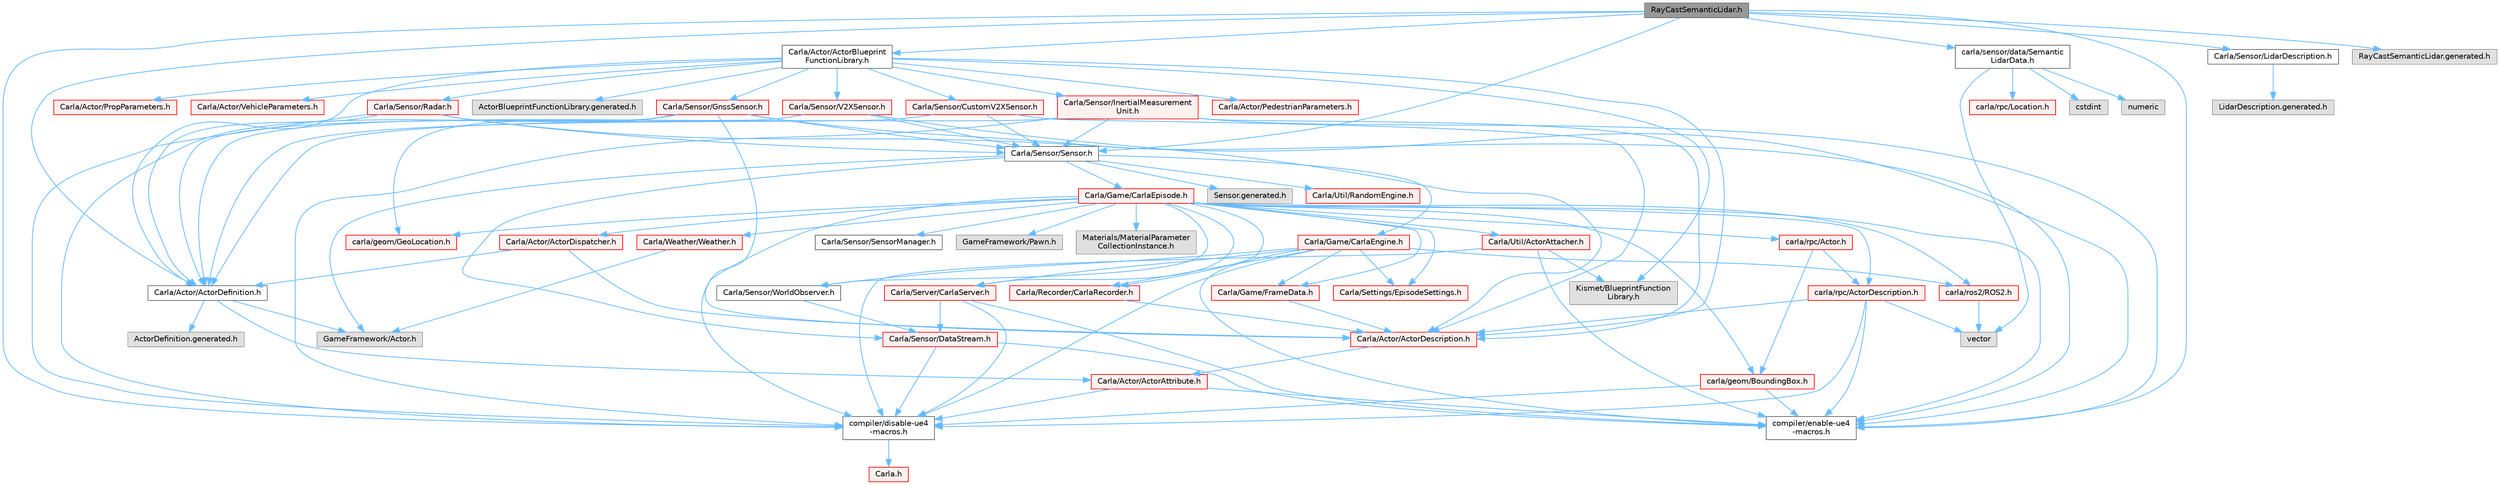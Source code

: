 digraph "RayCastSemanticLidar.h"
{
 // INTERACTIVE_SVG=YES
 // LATEX_PDF_SIZE
  bgcolor="transparent";
  edge [fontname=Helvetica,fontsize=10,labelfontname=Helvetica,labelfontsize=10];
  node [fontname=Helvetica,fontsize=10,shape=box,height=0.2,width=0.4];
  Node1 [id="Node000001",label="RayCastSemanticLidar.h",height=0.2,width=0.4,color="gray40", fillcolor="grey60", style="filled", fontcolor="black",tooltip=" "];
  Node1 -> Node2 [id="edge1_Node000001_Node000002",color="steelblue1",style="solid",tooltip=" "];
  Node2 [id="Node000002",label="Carla/Sensor/Sensor.h",height=0.2,width=0.4,color="grey40", fillcolor="white", style="filled",URL="$d7/d7d/Unreal_2CarlaUE4_2Plugins_2Carla_2Source_2Carla_2Sensor_2Sensor_8h.html",tooltip=" "];
  Node2 -> Node3 [id="edge2_Node000002_Node000003",color="steelblue1",style="solid",tooltip=" "];
  Node3 [id="Node000003",label="Carla/Game/CarlaEpisode.h",height=0.2,width=0.4,color="red", fillcolor="#FFF0F0", style="filled",URL="$de/db8/CarlaEpisode_8h.html",tooltip=" "];
  Node3 -> Node4 [id="edge3_Node000003_Node000004",color="steelblue1",style="solid",tooltip=" "];
  Node4 [id="Node000004",label="Carla/Actor/ActorDispatcher.h",height=0.2,width=0.4,color="red", fillcolor="#FFF0F0", style="filled",URL="$dc/ddc/ActorDispatcher_8h.html",tooltip=" "];
  Node4 -> Node5 [id="edge4_Node000004_Node000005",color="steelblue1",style="solid",tooltip=" "];
  Node5 [id="Node000005",label="Carla/Actor/ActorDefinition.h",height=0.2,width=0.4,color="grey40", fillcolor="white", style="filled",URL="$d0/d65/Unreal_2CarlaUE4_2Plugins_2Carla_2Source_2Carla_2Actor_2ActorDefinition_8h.html",tooltip=" "];
  Node5 -> Node6 [id="edge5_Node000005_Node000006",color="steelblue1",style="solid",tooltip=" "];
  Node6 [id="Node000006",label="Carla/Actor/ActorAttribute.h",height=0.2,width=0.4,color="red", fillcolor="#FFF0F0", style="filled",URL="$d6/d1a/Unreal_2CarlaUE4_2Plugins_2Carla_2Source_2Carla_2Actor_2ActorAttribute_8h.html",tooltip=" "];
  Node6 -> Node7 [id="edge6_Node000006_Node000007",color="steelblue1",style="solid",tooltip=" "];
  Node7 [id="Node000007",label="compiler/disable-ue4\l-macros.h",height=0.2,width=0.4,color="grey40", fillcolor="white", style="filled",URL="$d2/d02/disable-ue4-macros_8h.html",tooltip=" "];
  Node7 -> Node8 [id="edge7_Node000007_Node000008",color="steelblue1",style="solid",tooltip=" "];
  Node8 [id="Node000008",label="Carla.h",height=0.2,width=0.4,color="red", fillcolor="#FFF0F0", style="filled",URL="$d7/d7d/Carla_8h.html",tooltip=" "];
  Node6 -> Node14 [id="edge8_Node000006_Node000014",color="steelblue1",style="solid",tooltip=" "];
  Node14 [id="Node000014",label="compiler/enable-ue4\l-macros.h",height=0.2,width=0.4,color="grey40", fillcolor="white", style="filled",URL="$d9/da2/enable-ue4-macros_8h.html",tooltip=" "];
  Node5 -> Node16 [id="edge9_Node000005_Node000016",color="steelblue1",style="solid",tooltip=" "];
  Node16 [id="Node000016",label="GameFramework/Actor.h",height=0.2,width=0.4,color="grey60", fillcolor="#E0E0E0", style="filled",tooltip=" "];
  Node5 -> Node17 [id="edge10_Node000005_Node000017",color="steelblue1",style="solid",tooltip=" "];
  Node17 [id="Node000017",label="ActorDefinition.generated.h",height=0.2,width=0.4,color="grey60", fillcolor="#E0E0E0", style="filled",tooltip=" "];
  Node4 -> Node18 [id="edge11_Node000004_Node000018",color="steelblue1",style="solid",tooltip=" "];
  Node18 [id="Node000018",label="Carla/Actor/ActorDescription.h",height=0.2,width=0.4,color="red", fillcolor="#FFF0F0", style="filled",URL="$d4/de6/Unreal_2CarlaUE4_2Plugins_2Carla_2Source_2Carla_2Actor_2ActorDescription_8h.html",tooltip=" "];
  Node18 -> Node6 [id="edge12_Node000018_Node000006",color="steelblue1",style="solid",tooltip=" "];
  Node3 -> Node209 [id="edge13_Node000003_Node000209",color="steelblue1",style="solid",tooltip=" "];
  Node209 [id="Node000209",label="Carla/Recorder/CarlaRecorder.h",height=0.2,width=0.4,color="red", fillcolor="#FFF0F0", style="filled",URL="$d9/d6a/CarlaRecorder_8h.html",tooltip=" "];
  Node209 -> Node18 [id="edge14_Node000209_Node000018",color="steelblue1",style="solid",tooltip=" "];
  Node3 -> Node240 [id="edge15_Node000003_Node000240",color="steelblue1",style="solid",tooltip=" "];
  Node240 [id="Node000240",label="Carla/Sensor/WorldObserver.h",height=0.2,width=0.4,color="grey40", fillcolor="white", style="filled",URL="$d8/deb/WorldObserver_8h.html",tooltip=" "];
  Node240 -> Node81 [id="edge16_Node000240_Node000081",color="steelblue1",style="solid",tooltip=" "];
  Node81 [id="Node000081",label="Carla/Sensor/DataStream.h",height=0.2,width=0.4,color="red", fillcolor="#FFF0F0", style="filled",URL="$da/dd9/DataStream_8h.html",tooltip=" "];
  Node81 -> Node7 [id="edge17_Node000081_Node000007",color="steelblue1",style="solid",tooltip=" "];
  Node81 -> Node14 [id="edge18_Node000081_Node000014",color="steelblue1",style="solid",tooltip=" "];
  Node3 -> Node241 [id="edge19_Node000003_Node000241",color="steelblue1",style="solid",tooltip=" "];
  Node241 [id="Node000241",label="Carla/Server/CarlaServer.h",height=0.2,width=0.4,color="red", fillcolor="#FFF0F0", style="filled",URL="$d0/d35/CarlaServer_8h.html",tooltip=" "];
  Node241 -> Node81 [id="edge20_Node000241_Node000081",color="steelblue1",style="solid",tooltip=" "];
  Node241 -> Node7 [id="edge21_Node000241_Node000007",color="steelblue1",style="solid",tooltip=" "];
  Node241 -> Node14 [id="edge22_Node000241_Node000014",color="steelblue1",style="solid",tooltip=" "];
  Node3 -> Node257 [id="edge23_Node000003_Node000257",color="steelblue1",style="solid",tooltip=" "];
  Node257 [id="Node000257",label="Carla/Settings/EpisodeSettings.h",height=0.2,width=0.4,color="red", fillcolor="#FFF0F0", style="filled",URL="$d8/d64/Unreal_2CarlaUE4_2Plugins_2Carla_2Source_2Carla_2Settings_2EpisodeSettings_8h.html",tooltip=" "];
  Node3 -> Node259 [id="edge24_Node000003_Node000259",color="steelblue1",style="solid",tooltip=" "];
  Node259 [id="Node000259",label="Carla/Util/ActorAttacher.h",height=0.2,width=0.4,color="red", fillcolor="#FFF0F0", style="filled",URL="$d6/d68/ActorAttacher_8h.html",tooltip=" "];
  Node259 -> Node7 [id="edge25_Node000259_Node000007",color="steelblue1",style="solid",tooltip=" "];
  Node259 -> Node14 [id="edge26_Node000259_Node000014",color="steelblue1",style="solid",tooltip=" "];
  Node259 -> Node260 [id="edge27_Node000259_Node000260",color="steelblue1",style="solid",tooltip=" "];
  Node260 [id="Node000260",label="Kismet/BlueprintFunction\lLibrary.h",height=0.2,width=0.4,color="grey60", fillcolor="#E0E0E0", style="filled",tooltip=" "];
  Node3 -> Node262 [id="edge28_Node000003_Node000262",color="steelblue1",style="solid",tooltip=" "];
  Node262 [id="Node000262",label="Carla/Weather/Weather.h",height=0.2,width=0.4,color="red", fillcolor="#FFF0F0", style="filled",URL="$d5/d65/Weather_8h.html",tooltip=" "];
  Node262 -> Node16 [id="edge29_Node000262_Node000016",color="steelblue1",style="solid",tooltip=" "];
  Node3 -> Node266 [id="edge30_Node000003_Node000266",color="steelblue1",style="solid",tooltip=" "];
  Node266 [id="Node000266",label="Carla/Game/FrameData.h",height=0.2,width=0.4,color="red", fillcolor="#FFF0F0", style="filled",URL="$d2/df1/FrameData_8h.html",tooltip=" "];
  Node266 -> Node18 [id="edge31_Node000266_Node000018",color="steelblue1",style="solid",tooltip=" "];
  Node3 -> Node325 [id="edge32_Node000003_Node000325",color="steelblue1",style="solid",tooltip=" "];
  Node325 [id="Node000325",label="Carla/Sensor/SensorManager.h",height=0.2,width=0.4,color="grey40", fillcolor="white", style="filled",URL="$dc/dbf/SensorManager_8h.html",tooltip=" "];
  Node3 -> Node326 [id="edge33_Node000003_Node000326",color="steelblue1",style="solid",tooltip=" "];
  Node326 [id="Node000326",label="GameFramework/Pawn.h",height=0.2,width=0.4,color="grey60", fillcolor="#E0E0E0", style="filled",tooltip=" "];
  Node3 -> Node327 [id="edge34_Node000003_Node000327",color="steelblue1",style="solid",tooltip=" "];
  Node327 [id="Node000327",label="Materials/MaterialParameter\lCollectionInstance.h",height=0.2,width=0.4,color="grey60", fillcolor="#E0E0E0", style="filled",tooltip=" "];
  Node3 -> Node7 [id="edge35_Node000003_Node000007",color="steelblue1",style="solid",tooltip=" "];
  Node3 -> Node44 [id="edge36_Node000003_Node000044",color="steelblue1",style="solid",tooltip=" "];
  Node44 [id="Node000044",label="carla/geom/BoundingBox.h",height=0.2,width=0.4,color="red", fillcolor="#FFF0F0", style="filled",URL="$d2/dfe/LibCarla_2source_2carla_2geom_2BoundingBox_8h.html",tooltip=" "];
  Node44 -> Node14 [id="edge37_Node000044_Node000014",color="steelblue1",style="solid",tooltip=" "];
  Node44 -> Node7 [id="edge38_Node000044_Node000007",color="steelblue1",style="solid",tooltip=" "];
  Node3 -> Node116 [id="edge39_Node000003_Node000116",color="steelblue1",style="solid",tooltip=" "];
  Node116 [id="Node000116",label="carla/geom/GeoLocation.h",height=0.2,width=0.4,color="red", fillcolor="#FFF0F0", style="filled",URL="$d7/d86/GeoLocation_8h.html",tooltip=" "];
  Node3 -> Node94 [id="edge40_Node000003_Node000094",color="steelblue1",style="solid",tooltip=" "];
  Node94 [id="Node000094",label="carla/ros2/ROS2.h",height=0.2,width=0.4,color="red", fillcolor="#FFF0F0", style="filled",URL="$da/db8/ROS2_8h.html",tooltip=" "];
  Node94 -> Node62 [id="edge41_Node000094_Node000062",color="steelblue1",style="solid",tooltip=" "];
  Node62 [id="Node000062",label="vector",height=0.2,width=0.4,color="grey60", fillcolor="#E0E0E0", style="filled",tooltip=" "];
  Node3 -> Node43 [id="edge42_Node000003_Node000043",color="steelblue1",style="solid",tooltip=" "];
  Node43 [id="Node000043",label="carla/rpc/Actor.h",height=0.2,width=0.4,color="red", fillcolor="#FFF0F0", style="filled",URL="$d8/d73/rpc_2Actor_8h.html",tooltip=" "];
  Node43 -> Node44 [id="edge43_Node000043_Node000044",color="steelblue1",style="solid",tooltip=" "];
  Node43 -> Node58 [id="edge44_Node000043_Node000058",color="steelblue1",style="solid",tooltip=" "];
  Node58 [id="Node000058",label="carla/rpc/ActorDescription.h",height=0.2,width=0.4,color="red", fillcolor="#FFF0F0", style="filled",URL="$d9/db9/LibCarla_2source_2carla_2rpc_2ActorDescription_8h.html",tooltip=" "];
  Node58 -> Node62 [id="edge45_Node000058_Node000062",color="steelblue1",style="solid",tooltip=" "];
  Node58 -> Node14 [id="edge46_Node000058_Node000014",color="steelblue1",style="solid",tooltip=" "];
  Node58 -> Node18 [id="edge47_Node000058_Node000018",color="steelblue1",style="solid",tooltip=" "];
  Node58 -> Node7 [id="edge48_Node000058_Node000007",color="steelblue1",style="solid",tooltip=" "];
  Node3 -> Node58 [id="edge49_Node000003_Node000058",color="steelblue1",style="solid",tooltip=" "];
  Node3 -> Node14 [id="edge50_Node000003_Node000014",color="steelblue1",style="solid",tooltip=" "];
  Node2 -> Node81 [id="edge51_Node000002_Node000081",color="steelblue1",style="solid",tooltip=" "];
  Node2 -> Node329 [id="edge52_Node000002_Node000329",color="steelblue1",style="solid",tooltip=" "];
  Node329 [id="Node000329",label="Carla/Util/RandomEngine.h",height=0.2,width=0.4,color="red", fillcolor="#FFF0F0", style="filled",URL="$d6/daa/RandomEngine_8h.html",tooltip=" "];
  Node2 -> Node332 [id="edge53_Node000002_Node000332",color="steelblue1",style="solid",tooltip=" "];
  Node332 [id="Node000332",label="Carla/Game/CarlaEngine.h",height=0.2,width=0.4,color="red", fillcolor="#FFF0F0", style="filled",URL="$d0/d11/CarlaEngine_8h.html",tooltip=" "];
  Node332 -> Node209 [id="edge54_Node000332_Node000209",color="steelblue1",style="solid",tooltip=" "];
  Node332 -> Node240 [id="edge55_Node000332_Node000240",color="steelblue1",style="solid",tooltip=" "];
  Node332 -> Node241 [id="edge56_Node000332_Node000241",color="steelblue1",style="solid",tooltip=" "];
  Node332 -> Node257 [id="edge57_Node000332_Node000257",color="steelblue1",style="solid",tooltip=" "];
  Node332 -> Node266 [id="edge58_Node000332_Node000266",color="steelblue1",style="solid",tooltip=" "];
  Node332 -> Node7 [id="edge59_Node000332_Node000007",color="steelblue1",style="solid",tooltip=" "];
  Node332 -> Node94 [id="edge60_Node000332_Node000094",color="steelblue1",style="solid",tooltip=" "];
  Node332 -> Node14 [id="edge61_Node000332_Node000014",color="steelblue1",style="solid",tooltip=" "];
  Node2 -> Node16 [id="edge62_Node000002_Node000016",color="steelblue1",style="solid",tooltip=" "];
  Node2 -> Node337 [id="edge63_Node000002_Node000337",color="steelblue1",style="solid",tooltip=" "];
  Node337 [id="Node000337",label="Sensor.generated.h",height=0.2,width=0.4,color="grey60", fillcolor="#E0E0E0", style="filled",tooltip=" "];
  Node1 -> Node5 [id="edge64_Node000001_Node000005",color="steelblue1",style="solid",tooltip=" "];
  Node1 -> Node338 [id="edge65_Node000001_Node000338",color="steelblue1",style="solid",tooltip=" "];
  Node338 [id="Node000338",label="Carla/Sensor/LidarDescription.h",height=0.2,width=0.4,color="grey40", fillcolor="white", style="filled",URL="$de/d92/LidarDescription_8h.html",tooltip=" "];
  Node338 -> Node339 [id="edge66_Node000338_Node000339",color="steelblue1",style="solid",tooltip=" "];
  Node339 [id="Node000339",label="LidarDescription.generated.h",height=0.2,width=0.4,color="grey60", fillcolor="#E0E0E0", style="filled",tooltip=" "];
  Node1 -> Node340 [id="edge67_Node000001_Node000340",color="steelblue1",style="solid",tooltip=" "];
  Node340 [id="Node000340",label="Carla/Actor/ActorBlueprint\lFunctionLibrary.h",height=0.2,width=0.4,color="grey40", fillcolor="white", style="filled",URL="$d7/dda/ActorBlueprintFunctionLibrary_8h.html",tooltip=" "];
  Node340 -> Node5 [id="edge68_Node000340_Node000005",color="steelblue1",style="solid",tooltip=" "];
  Node340 -> Node18 [id="edge69_Node000340_Node000018",color="steelblue1",style="solid",tooltip=" "];
  Node340 -> Node341 [id="edge70_Node000340_Node000341",color="steelblue1",style="solid",tooltip=" "];
  Node341 [id="Node000341",label="Carla/Actor/PedestrianParameters.h",height=0.2,width=0.4,color="red", fillcolor="#FFF0F0", style="filled",URL="$d5/dca/PedestrianParameters_8h.html",tooltip=" "];
  Node340 -> Node344 [id="edge71_Node000340_Node000344",color="steelblue1",style="solid",tooltip=" "];
  Node344 [id="Node000344",label="Carla/Actor/PropParameters.h",height=0.2,width=0.4,color="red", fillcolor="#FFF0F0", style="filled",URL="$dc/d01/PropParameters_8h.html",tooltip=" "];
  Node340 -> Node347 [id="edge72_Node000340_Node000347",color="steelblue1",style="solid",tooltip=" "];
  Node347 [id="Node000347",label="Carla/Actor/VehicleParameters.h",height=0.2,width=0.4,color="red", fillcolor="#FFF0F0", style="filled",URL="$d1/d1b/VehicleParameters_8h.html",tooltip=" "];
  Node340 -> Node349 [id="edge73_Node000340_Node000349",color="steelblue1",style="solid",tooltip=" "];
  Node349 [id="Node000349",label="Carla/Sensor/GnssSensor.h",height=0.2,width=0.4,color="red", fillcolor="#FFF0F0", style="filled",URL="$d9/d73/GnssSensor_8h.html",tooltip=" "];
  Node349 -> Node2 [id="edge74_Node000349_Node000002",color="steelblue1",style="solid",tooltip=" "];
  Node349 -> Node5 [id="edge75_Node000349_Node000005",color="steelblue1",style="solid",tooltip=" "];
  Node349 -> Node18 [id="edge76_Node000349_Node000018",color="steelblue1",style="solid",tooltip=" "];
  Node349 -> Node7 [id="edge77_Node000349_Node000007",color="steelblue1",style="solid",tooltip=" "];
  Node349 -> Node116 [id="edge78_Node000349_Node000116",color="steelblue1",style="solid",tooltip=" "];
  Node349 -> Node14 [id="edge79_Node000349_Node000014",color="steelblue1",style="solid",tooltip=" "];
  Node340 -> Node351 [id="edge80_Node000340_Node000351",color="steelblue1",style="solid",tooltip=" "];
  Node351 [id="Node000351",label="Carla/Sensor/Radar.h",height=0.2,width=0.4,color="red", fillcolor="#FFF0F0", style="filled",URL="$d6/de9/Radar_8h.html",tooltip=" "];
  Node351 -> Node2 [id="edge81_Node000351_Node000002",color="steelblue1",style="solid",tooltip=" "];
  Node351 -> Node5 [id="edge82_Node000351_Node000005",color="steelblue1",style="solid",tooltip=" "];
  Node351 -> Node7 [id="edge83_Node000351_Node000007",color="steelblue1",style="solid",tooltip=" "];
  Node351 -> Node14 [id="edge84_Node000351_Node000014",color="steelblue1",style="solid",tooltip=" "];
  Node340 -> Node353 [id="edge85_Node000340_Node000353",color="steelblue1",style="solid",tooltip=" "];
  Node353 [id="Node000353",label="Carla/Sensor/InertialMeasurement\lUnit.h",height=0.2,width=0.4,color="red", fillcolor="#FFF0F0", style="filled",URL="$d7/dfa/InertialMeasurementUnit_8h.html",tooltip=" "];
  Node353 -> Node2 [id="edge86_Node000353_Node000002",color="steelblue1",style="solid",tooltip=" "];
  Node353 -> Node5 [id="edge87_Node000353_Node000005",color="steelblue1",style="solid",tooltip=" "];
  Node353 -> Node18 [id="edge88_Node000353_Node000018",color="steelblue1",style="solid",tooltip=" "];
  Node353 -> Node7 [id="edge89_Node000353_Node000007",color="steelblue1",style="solid",tooltip=" "];
  Node353 -> Node14 [id="edge90_Node000353_Node000014",color="steelblue1",style="solid",tooltip=" "];
  Node340 -> Node355 [id="edge91_Node000340_Node000355",color="steelblue1",style="solid",tooltip=" "];
  Node355 [id="Node000355",label="Carla/Sensor/V2XSensor.h",height=0.2,width=0.4,color="red", fillcolor="#FFF0F0", style="filled",URL="$d1/d71/V2XSensor_8h.html",tooltip=" "];
  Node355 -> Node2 [id="edge92_Node000355_Node000002",color="steelblue1",style="solid",tooltip=" "];
  Node355 -> Node5 [id="edge93_Node000355_Node000005",color="steelblue1",style="solid",tooltip=" "];
  Node355 -> Node18 [id="edge94_Node000355_Node000018",color="steelblue1",style="solid",tooltip=" "];
  Node340 -> Node360 [id="edge95_Node000340_Node000360",color="steelblue1",style="solid",tooltip=" "];
  Node360 [id="Node000360",label="Carla/Sensor/CustomV2XSensor.h",height=0.2,width=0.4,color="red", fillcolor="#FFF0F0", style="filled",URL="$df/d4b/CustomV2XSensor_8h.html",tooltip=" "];
  Node360 -> Node2 [id="edge96_Node000360_Node000002",color="steelblue1",style="solid",tooltip=" "];
  Node360 -> Node5 [id="edge97_Node000360_Node000005",color="steelblue1",style="solid",tooltip=" "];
  Node360 -> Node18 [id="edge98_Node000360_Node000018",color="steelblue1",style="solid",tooltip=" "];
  Node340 -> Node260 [id="edge99_Node000340_Node000260",color="steelblue1",style="solid",tooltip=" "];
  Node340 -> Node362 [id="edge100_Node000340_Node000362",color="steelblue1",style="solid",tooltip=" "];
  Node362 [id="Node000362",label="ActorBlueprintFunctionLibrary.generated.h",height=0.2,width=0.4,color="grey60", fillcolor="#E0E0E0", style="filled",tooltip=" "];
  Node1 -> Node7 [id="edge101_Node000001_Node000007",color="steelblue1",style="solid",tooltip=" "];
  Node1 -> Node124 [id="edge102_Node000001_Node000124",color="steelblue1",style="solid",tooltip=" "];
  Node124 [id="Node000124",label="carla/sensor/data/Semantic\lLidarData.h",height=0.2,width=0.4,color="grey40", fillcolor="white", style="filled",URL="$d0/dc1/SemanticLidarData_8h.html",tooltip=" "];
  Node124 -> Node123 [id="edge103_Node000124_Node000123",color="steelblue1",style="solid",tooltip=" "];
  Node123 [id="Node000123",label="carla/rpc/Location.h",height=0.2,width=0.4,color="red", fillcolor="#FFF0F0", style="filled",URL="$d5/da5/rpc_2Location_8h.html",tooltip=" "];
  Node124 -> Node13 [id="edge104_Node000124_Node000013",color="steelblue1",style="solid",tooltip=" "];
  Node13 [id="Node000013",label="cstdint",height=0.2,width=0.4,color="grey60", fillcolor="#E0E0E0", style="filled",tooltip=" "];
  Node124 -> Node62 [id="edge105_Node000124_Node000062",color="steelblue1",style="solid",tooltip=" "];
  Node124 -> Node125 [id="edge106_Node000124_Node000125",color="steelblue1",style="solid",tooltip=" "];
  Node125 [id="Node000125",label="numeric",height=0.2,width=0.4,color="grey60", fillcolor="#E0E0E0", style="filled",tooltip=" "];
  Node1 -> Node14 [id="edge107_Node000001_Node000014",color="steelblue1",style="solid",tooltip=" "];
  Node1 -> Node363 [id="edge108_Node000001_Node000363",color="steelblue1",style="solid",tooltip=" "];
  Node363 [id="Node000363",label="RayCastSemanticLidar.generated.h",height=0.2,width=0.4,color="grey60", fillcolor="#E0E0E0", style="filled",tooltip=" "];
}
